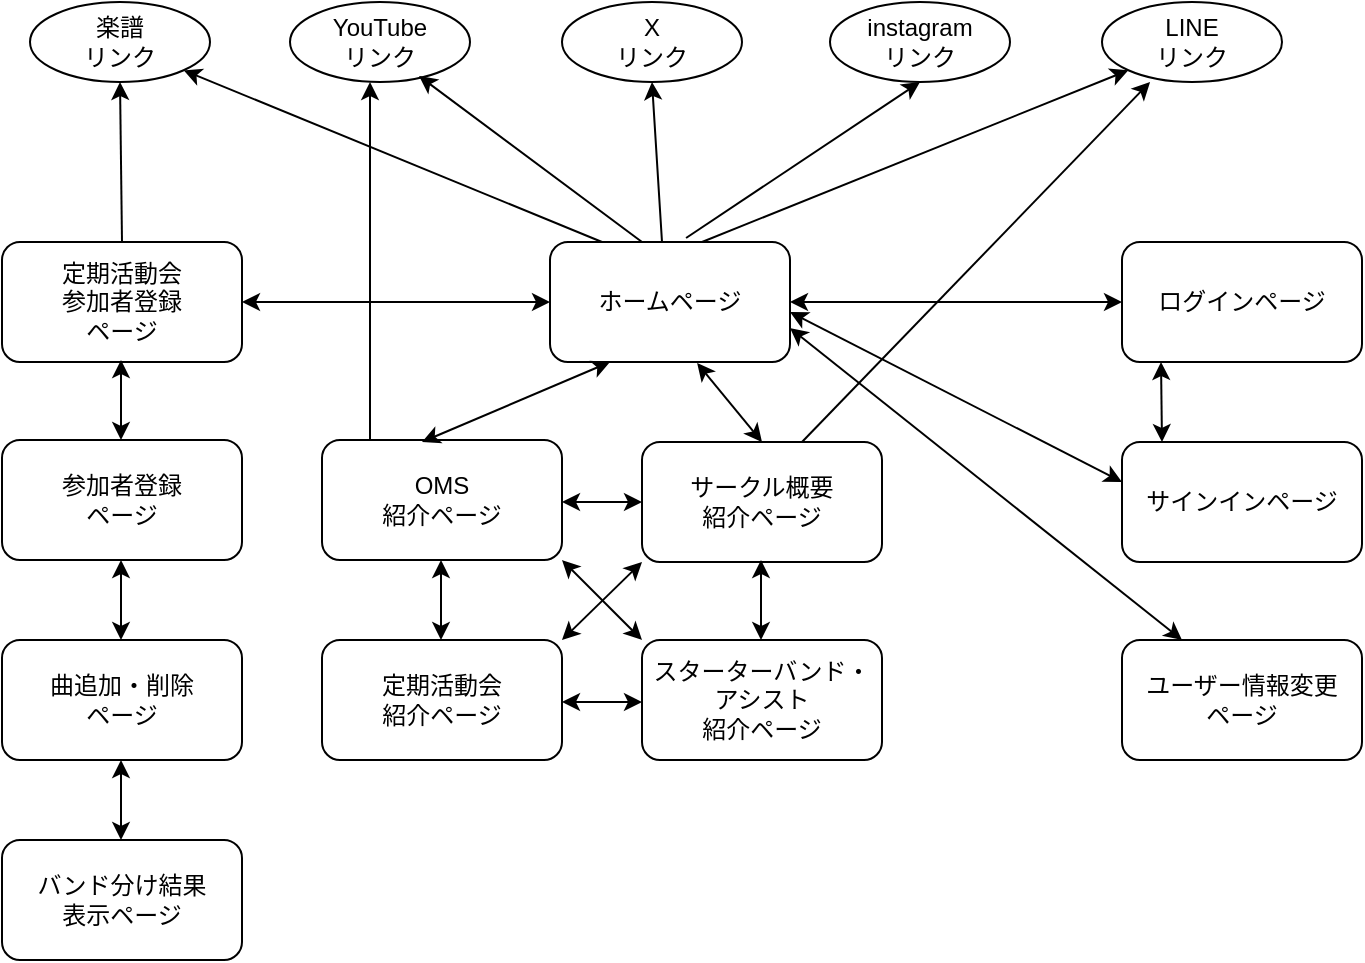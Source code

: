 <mxfile>
    <diagram id="XQ0T7Kfh18CLAMyTyNf5" name="ページ1">
        <mxGraphModel dx="1120" dy="619" grid="1" gridSize="10" guides="1" tooltips="1" connect="1" arrows="1" fold="1" page="1" pageScale="1" pageWidth="827" pageHeight="1169" math="0" shadow="0">
            <root>
                <mxCell id="0"/>
                <mxCell id="1" parent="0"/>
                <mxCell id="2" value="ホームページ" style="rounded=1;whiteSpace=wrap;html=1;" parent="1" vertex="1">
                    <mxGeometry x="354" y="200" width="120" height="60" as="geometry"/>
                </mxCell>
                <mxCell id="4" value="X&lt;br&gt;リンク" style="ellipse;whiteSpace=wrap;html=1;" parent="1" vertex="1">
                    <mxGeometry x="360" y="80" width="90" height="40" as="geometry"/>
                </mxCell>
                <mxCell id="5" value="instagram&lt;br&gt;リンク" style="ellipse;whiteSpace=wrap;html=1;" parent="1" vertex="1">
                    <mxGeometry x="494" y="80" width="90" height="40" as="geometry"/>
                </mxCell>
                <mxCell id="6" value="YouTube &lt;br&gt;リンク" style="ellipse;whiteSpace=wrap;html=1;" parent="1" vertex="1">
                    <mxGeometry x="224" y="80" width="90" height="40" as="geometry"/>
                </mxCell>
                <mxCell id="7" value="ログインページ" style="rounded=1;whiteSpace=wrap;html=1;" parent="1" vertex="1">
                    <mxGeometry x="640" y="200" width="120" height="60" as="geometry"/>
                </mxCell>
                <mxCell id="8" value="サインインページ" style="rounded=1;whiteSpace=wrap;html=1;" parent="1" vertex="1">
                    <mxGeometry x="640" y="300" width="120" height="60" as="geometry"/>
                </mxCell>
                <mxCell id="9" value="ユーザー情報変更&lt;br&gt;ページ" style="rounded=1;whiteSpace=wrap;html=1;" parent="1" vertex="1">
                    <mxGeometry x="640" y="399" width="120" height="60" as="geometry"/>
                </mxCell>
                <mxCell id="10" value="定期活動会&lt;br&gt;参加者登録&lt;br&gt;ページ" style="rounded=1;whiteSpace=wrap;html=1;" parent="1" vertex="1">
                    <mxGeometry x="80" y="200" width="120" height="60" as="geometry"/>
                </mxCell>
                <mxCell id="11" value="楽譜&lt;br&gt;リンク" style="ellipse;whiteSpace=wrap;html=1;" parent="1" vertex="1">
                    <mxGeometry x="94" y="80" width="90" height="40" as="geometry"/>
                </mxCell>
                <mxCell id="13" value="参加者登録&lt;br&gt;ページ" style="rounded=1;whiteSpace=wrap;html=1;" parent="1" vertex="1">
                    <mxGeometry x="80" y="299" width="120" height="60" as="geometry"/>
                </mxCell>
                <mxCell id="14" value="曲追加・削除&lt;br&gt;ページ" style="rounded=1;whiteSpace=wrap;html=1;" parent="1" vertex="1">
                    <mxGeometry x="80" y="399" width="120" height="60" as="geometry"/>
                </mxCell>
                <mxCell id="15" value="バンド分け結果&lt;br&gt;表示ページ" style="rounded=1;whiteSpace=wrap;html=1;" parent="1" vertex="1">
                    <mxGeometry x="80" y="499" width="120" height="60" as="geometry"/>
                </mxCell>
                <mxCell id="22" value="" style="endArrow=classic;html=1;entryX=0.5;entryY=1;entryDx=0;entryDy=0;exitX=0.567;exitY=-0.033;exitDx=0;exitDy=0;exitPerimeter=0;" parent="1" target="5" edge="1" source="2">
                    <mxGeometry width="50" height="50" relative="1" as="geometry">
                        <mxPoint x="440" y="200" as="sourcePoint"/>
                        <mxPoint x="490" y="150" as="targetPoint"/>
                    </mxGeometry>
                </mxCell>
                <mxCell id="23" value="" style="endArrow=classic;html=1;entryX=0.5;entryY=1;entryDx=0;entryDy=0;" parent="1" edge="1" target="4">
                    <mxGeometry width="50" height="50" relative="1" as="geometry">
                        <mxPoint x="410" y="200" as="sourcePoint"/>
                        <mxPoint x="390" y="120" as="targetPoint"/>
                    </mxGeometry>
                </mxCell>
                <mxCell id="24" value="" style="endArrow=classic;html=1;entryX=0.717;entryY=0.925;entryDx=0;entryDy=0;entryPerimeter=0;" parent="1" target="6" edge="1">
                    <mxGeometry width="50" height="50" relative="1" as="geometry">
                        <mxPoint x="400" y="200" as="sourcePoint"/>
                        <mxPoint x="450" y="150" as="targetPoint"/>
                    </mxGeometry>
                </mxCell>
                <mxCell id="25" value="" style="endArrow=classic;html=1;entryX=1;entryY=1;entryDx=0;entryDy=0;" parent="1" target="11" edge="1">
                    <mxGeometry width="50" height="50" relative="1" as="geometry">
                        <mxPoint x="380" y="200" as="sourcePoint"/>
                        <mxPoint x="430" y="150" as="targetPoint"/>
                    </mxGeometry>
                </mxCell>
                <mxCell id="26" value="" style="endArrow=classic;startArrow=classic;html=1;exitX=1;exitY=0.5;exitDx=0;exitDy=0;entryX=0;entryY=0.5;entryDx=0;entryDy=0;" parent="1" source="2" target="7" edge="1">
                    <mxGeometry width="50" height="50" relative="1" as="geometry">
                        <mxPoint x="520" y="320" as="sourcePoint"/>
                        <mxPoint x="570" y="270" as="targetPoint"/>
                    </mxGeometry>
                </mxCell>
                <mxCell id="27" value="" style="endArrow=classic;startArrow=classic;html=1;" parent="1" edge="1">
                    <mxGeometry width="50" height="50" relative="1" as="geometry">
                        <mxPoint x="660" y="300" as="sourcePoint"/>
                        <mxPoint x="659.5" y="260" as="targetPoint"/>
                    </mxGeometry>
                </mxCell>
                <mxCell id="40" value="" style="endArrow=classic;startArrow=classic;html=1;entryX=0.25;entryY=0;entryDx=0;entryDy=0;exitX=1;exitY=1;exitDx=0;exitDy=0;" parent="1" target="9" edge="1">
                    <mxGeometry width="50" height="50" relative="1" as="geometry">
                        <mxPoint x="474" y="243" as="sourcePoint"/>
                        <mxPoint x="640" y="382" as="targetPoint"/>
                    </mxGeometry>
                </mxCell>
                <mxCell id="41" value="" style="endArrow=classic;startArrow=classic;html=1;exitX=1;exitY=0.75;exitDx=0;exitDy=0;entryX=0;entryY=0.5;entryDx=0;entryDy=0;" parent="1" edge="1">
                    <mxGeometry width="50" height="50" relative="1" as="geometry">
                        <mxPoint x="474" y="235" as="sourcePoint"/>
                        <mxPoint x="640" y="320" as="targetPoint"/>
                    </mxGeometry>
                </mxCell>
                <mxCell id="42" value="" style="endArrow=classic;html=1;entryX=0.5;entryY=1;entryDx=0;entryDy=0;exitX=0.5;exitY=0;exitDx=0;exitDy=0;" parent="1" source="10" target="11" edge="1">
                    <mxGeometry width="50" height="50" relative="1" as="geometry">
                        <mxPoint x="280" y="270" as="sourcePoint"/>
                        <mxPoint x="330" y="220" as="targetPoint"/>
                    </mxGeometry>
                </mxCell>
                <mxCell id="43" value="LINE&lt;br&gt;リンク" style="ellipse;whiteSpace=wrap;html=1;" vertex="1" parent="1">
                    <mxGeometry x="630" y="80" width="90" height="40" as="geometry"/>
                </mxCell>
                <mxCell id="46" value="" style="endArrow=classic;startArrow=classic;html=1;" edge="1" parent="1">
                    <mxGeometry width="50" height="50" relative="1" as="geometry">
                        <mxPoint x="139.5" y="499" as="sourcePoint"/>
                        <mxPoint x="139.5" y="459" as="targetPoint"/>
                    </mxGeometry>
                </mxCell>
                <mxCell id="50" value="" style="endArrow=classic;startArrow=classic;html=1;" edge="1" parent="1">
                    <mxGeometry width="50" height="50" relative="1" as="geometry">
                        <mxPoint x="139.5" y="399" as="sourcePoint"/>
                        <mxPoint x="139.5" y="359" as="targetPoint"/>
                    </mxGeometry>
                </mxCell>
                <mxCell id="51" value="" style="endArrow=classic;startArrow=classic;html=1;" edge="1" parent="1">
                    <mxGeometry width="50" height="50" relative="1" as="geometry">
                        <mxPoint x="139.5" y="299" as="sourcePoint"/>
                        <mxPoint x="139.5" y="259" as="targetPoint"/>
                    </mxGeometry>
                </mxCell>
                <mxCell id="52" value="" style="endArrow=classic;startArrow=classic;html=1;entryX=0;entryY=0.5;entryDx=0;entryDy=0;" edge="1" parent="1" target="2">
                    <mxGeometry width="50" height="50" relative="1" as="geometry">
                        <mxPoint x="200" y="230" as="sourcePoint"/>
                        <mxPoint x="350" y="230" as="targetPoint"/>
                    </mxGeometry>
                </mxCell>
                <mxCell id="53" value="OMS&lt;br&gt;紹介ページ" style="rounded=1;whiteSpace=wrap;html=1;" vertex="1" parent="1">
                    <mxGeometry x="240" y="299" width="120" height="60" as="geometry"/>
                </mxCell>
                <mxCell id="54" value="サークル概要&lt;br&gt;紹介ページ" style="rounded=1;whiteSpace=wrap;html=1;" vertex="1" parent="1">
                    <mxGeometry x="400" y="300" width="120" height="60" as="geometry"/>
                </mxCell>
                <mxCell id="55" value="" style="endArrow=classic;startArrow=classic;html=1;entryX=0.25;entryY=1;entryDx=0;entryDy=0;" edge="1" parent="1" target="2">
                    <mxGeometry width="50" height="50" relative="1" as="geometry">
                        <mxPoint x="290" y="300" as="sourcePoint"/>
                        <mxPoint x="340" y="250" as="targetPoint"/>
                    </mxGeometry>
                </mxCell>
                <mxCell id="56" value="" style="endArrow=classic;html=1;exitX=0.2;exitY=-0.042;exitDx=0;exitDy=0;exitPerimeter=0;" edge="1" parent="1">
                    <mxGeometry width="50" height="50" relative="1" as="geometry">
                        <mxPoint x="264" y="299.48" as="sourcePoint"/>
                        <mxPoint x="264" y="120" as="targetPoint"/>
                    </mxGeometry>
                </mxCell>
                <mxCell id="57" value="" style="endArrow=classic;html=1;exitX=0.2;exitY=-0.042;exitDx=0;exitDy=0;exitPerimeter=0;entryX=0.267;entryY=1;entryDx=0;entryDy=0;entryPerimeter=0;" edge="1" parent="1" target="43">
                    <mxGeometry width="50" height="50" relative="1" as="geometry">
                        <mxPoint x="480" y="300" as="sourcePoint"/>
                        <mxPoint x="480" y="120.52" as="targetPoint"/>
                    </mxGeometry>
                </mxCell>
                <mxCell id="58" value="" style="endArrow=classic;html=1;entryX=0;entryY=1;entryDx=0;entryDy=0;exitX=0.567;exitY=-0.033;exitDx=0;exitDy=0;exitPerimeter=0;" edge="1" parent="1" target="43">
                    <mxGeometry width="50" height="50" relative="1" as="geometry">
                        <mxPoint x="430.0" y="200.0" as="sourcePoint"/>
                        <mxPoint x="532.96" y="121.98" as="targetPoint"/>
                    </mxGeometry>
                </mxCell>
                <mxCell id="60" value="定期活動会&lt;br&gt;紹介ページ" style="rounded=1;whiteSpace=wrap;html=1;" vertex="1" parent="1">
                    <mxGeometry x="240" y="399" width="120" height="60" as="geometry"/>
                </mxCell>
                <mxCell id="61" value="スターターバンド・アシスト&lt;br&gt;紹介ページ" style="rounded=1;whiteSpace=wrap;html=1;" vertex="1" parent="1">
                    <mxGeometry x="400" y="399" width="120" height="60" as="geometry"/>
                </mxCell>
                <mxCell id="62" value="" style="endArrow=classic;startArrow=classic;html=1;entryX=0.613;entryY=1.008;entryDx=0;entryDy=0;entryPerimeter=0;" edge="1" parent="1" target="2">
                    <mxGeometry width="50" height="50" relative="1" as="geometry">
                        <mxPoint x="460" y="300" as="sourcePoint"/>
                        <mxPoint x="510" y="250" as="targetPoint"/>
                    </mxGeometry>
                </mxCell>
                <mxCell id="63" value="" style="endArrow=classic;startArrow=classic;html=1;" edge="1" parent="1">
                    <mxGeometry width="50" height="50" relative="1" as="geometry">
                        <mxPoint x="360" y="399" as="sourcePoint"/>
                        <mxPoint x="400" y="360" as="targetPoint"/>
                    </mxGeometry>
                </mxCell>
                <mxCell id="64" value="" style="endArrow=classic;startArrow=classic;html=1;exitX=1;exitY=1;exitDx=0;exitDy=0;entryX=0;entryY=0;entryDx=0;entryDy=0;" edge="1" parent="1" source="53" target="61">
                    <mxGeometry width="50" height="50" relative="1" as="geometry">
                        <mxPoint x="370" y="409" as="sourcePoint"/>
                        <mxPoint x="410" y="370" as="targetPoint"/>
                    </mxGeometry>
                </mxCell>
                <mxCell id="65" value="" style="endArrow=classic;startArrow=classic;html=1;" edge="1" parent="1">
                    <mxGeometry width="50" height="50" relative="1" as="geometry">
                        <mxPoint x="299.5" y="399" as="sourcePoint"/>
                        <mxPoint x="299.5" y="359" as="targetPoint"/>
                    </mxGeometry>
                </mxCell>
                <mxCell id="66" value="" style="endArrow=classic;startArrow=classic;html=1;" edge="1" parent="1">
                    <mxGeometry width="50" height="50" relative="1" as="geometry">
                        <mxPoint x="459.5" y="399" as="sourcePoint"/>
                        <mxPoint x="459.5" y="359" as="targetPoint"/>
                    </mxGeometry>
                </mxCell>
                <mxCell id="67" value="" style="endArrow=classic;startArrow=classic;html=1;" edge="1" parent="1">
                    <mxGeometry width="50" height="50" relative="1" as="geometry">
                        <mxPoint x="360" y="430" as="sourcePoint"/>
                        <mxPoint x="400" y="430" as="targetPoint"/>
                    </mxGeometry>
                </mxCell>
                <mxCell id="68" value="" style="endArrow=classic;startArrow=classic;html=1;" edge="1" parent="1">
                    <mxGeometry width="50" height="50" relative="1" as="geometry">
                        <mxPoint x="360" y="330" as="sourcePoint"/>
                        <mxPoint x="400" y="330" as="targetPoint"/>
                    </mxGeometry>
                </mxCell>
            </root>
        </mxGraphModel>
    </diagram>
</mxfile>